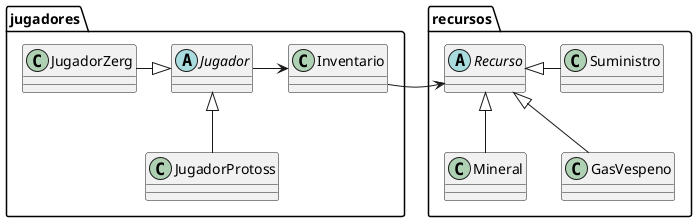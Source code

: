 @startuml
'https://plantuml.com/deployment-diagram
package jugadores {
class Inventario
abstract Jugador
class JugadorZerg
class JugadorProtoss

Jugador -> Inventario
Jugador <|--JugadorProtoss
Jugador <|-left JugadorZerg

}
package recursos {
abstract Recurso
class Mineral
class GasVespeno
class Suministro

Inventario -right> Recurso
Recurso <|--GasVespeno
Recurso <|--Mineral
Recurso <|-right Suministro

}
@enduml